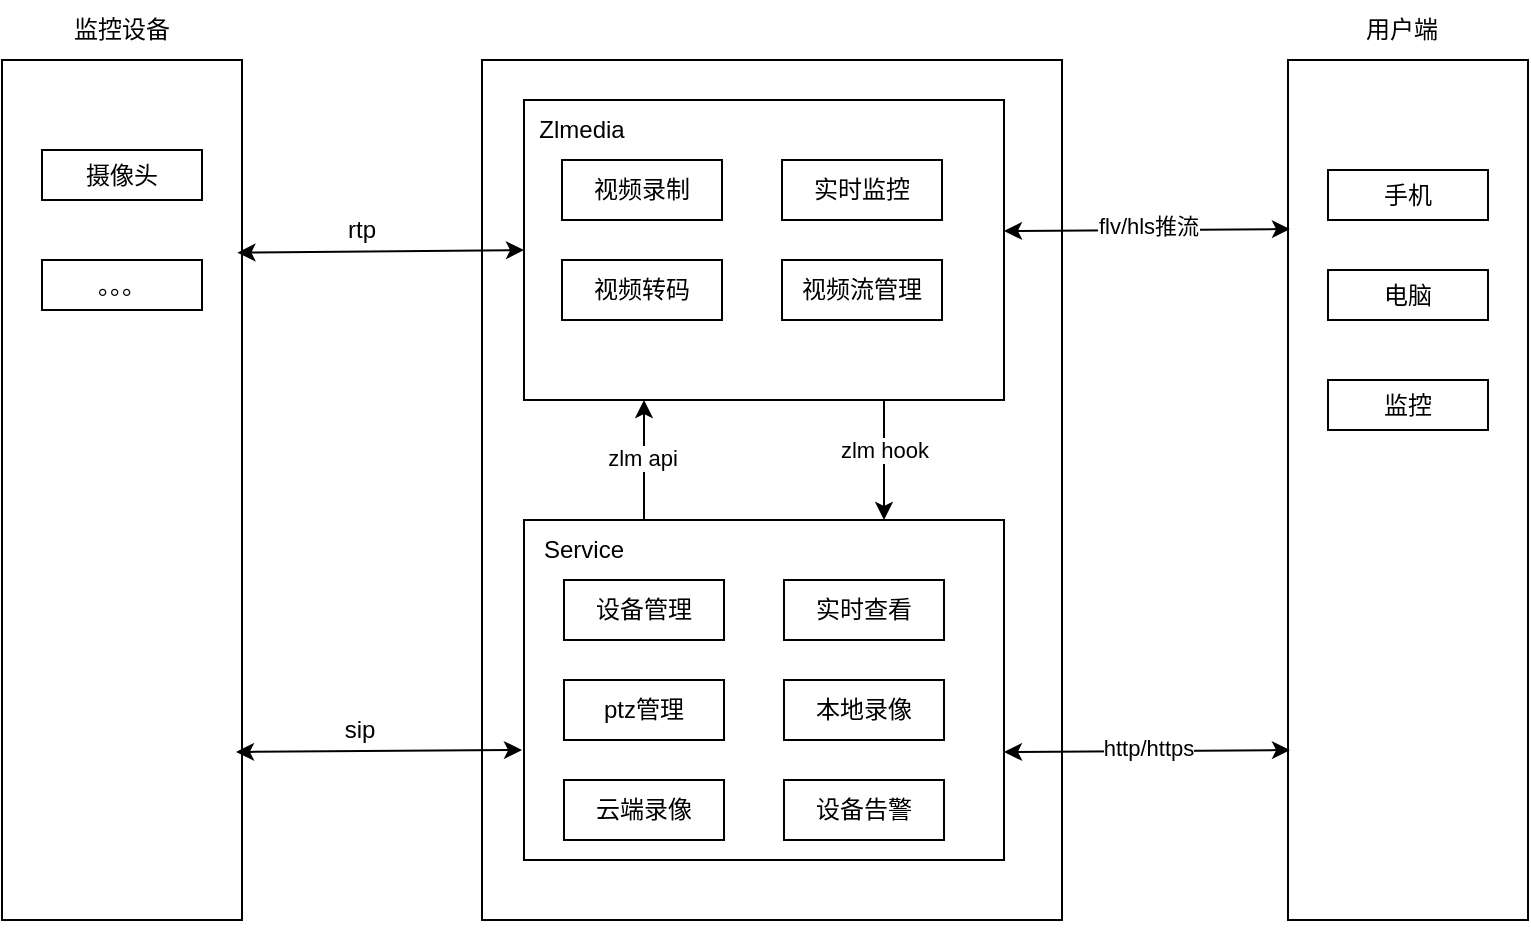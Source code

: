 <mxfile version="24.7.16">
  <diagram name="第 1 页" id="heyNczM2uI43fm2JmB1a">
    <mxGraphModel dx="1207" dy="711" grid="1" gridSize="10" guides="1" tooltips="1" connect="1" arrows="1" fold="1" page="1" pageScale="1" pageWidth="4681" pageHeight="3300" math="0" shadow="0">
      <root>
        <mxCell id="0" />
        <mxCell id="1" parent="0" />
        <mxCell id="DRvAbFxoJKY58EtEUqdg-1" value="" style="rounded=0;whiteSpace=wrap;html=1;" vertex="1" parent="1">
          <mxGeometry x="160" y="120" width="120" height="430" as="geometry" />
        </mxCell>
        <mxCell id="DRvAbFxoJKY58EtEUqdg-2" value="监控设备" style="text;html=1;align=center;verticalAlign=middle;whiteSpace=wrap;rounded=0;" vertex="1" parent="1">
          <mxGeometry x="190" y="90" width="60" height="30" as="geometry" />
        </mxCell>
        <mxCell id="DRvAbFxoJKY58EtEUqdg-3" value="" style="rounded=0;whiteSpace=wrap;html=1;" vertex="1" parent="1">
          <mxGeometry x="400" y="120" width="290" height="430" as="geometry" />
        </mxCell>
        <mxCell id="DRvAbFxoJKY58EtEUqdg-22" style="edgeStyle=orthogonalEdgeStyle;rounded=0;orthogonalLoop=1;jettySize=auto;html=1;exitX=0.75;exitY=1;exitDx=0;exitDy=0;entryX=0.75;entryY=0;entryDx=0;entryDy=0;" edge="1" parent="1" source="DRvAbFxoJKY58EtEUqdg-4" target="DRvAbFxoJKY58EtEUqdg-13">
          <mxGeometry relative="1" as="geometry" />
        </mxCell>
        <mxCell id="DRvAbFxoJKY58EtEUqdg-24" value="zlm hook" style="edgeLabel;html=1;align=center;verticalAlign=middle;resizable=0;points=[];" vertex="1" connectable="0" parent="DRvAbFxoJKY58EtEUqdg-22">
          <mxGeometry x="-0.167" relative="1" as="geometry">
            <mxPoint as="offset" />
          </mxGeometry>
        </mxCell>
        <mxCell id="DRvAbFxoJKY58EtEUqdg-4" value="" style="rounded=0;whiteSpace=wrap;html=1;" vertex="1" parent="1">
          <mxGeometry x="421" y="140" width="240" height="150" as="geometry" />
        </mxCell>
        <mxCell id="DRvAbFxoJKY58EtEUqdg-5" value="Zlmedia" style="text;html=1;align=center;verticalAlign=middle;whiteSpace=wrap;rounded=0;" vertex="1" parent="1">
          <mxGeometry x="420" y="140" width="60" height="30" as="geometry" />
        </mxCell>
        <mxCell id="DRvAbFxoJKY58EtEUqdg-6" value="视频录制" style="rounded=0;whiteSpace=wrap;html=1;" vertex="1" parent="1">
          <mxGeometry x="440" y="170" width="80" height="30" as="geometry" />
        </mxCell>
        <mxCell id="DRvAbFxoJKY58EtEUqdg-7" value="实时监控" style="rounded=0;whiteSpace=wrap;html=1;" vertex="1" parent="1">
          <mxGeometry x="550" y="170" width="80" height="30" as="geometry" />
        </mxCell>
        <mxCell id="DRvAbFxoJKY58EtEUqdg-8" value="视频转码" style="rounded=0;whiteSpace=wrap;html=1;" vertex="1" parent="1">
          <mxGeometry x="440" y="220" width="80" height="30" as="geometry" />
        </mxCell>
        <mxCell id="DRvAbFxoJKY58EtEUqdg-9" value="视频流管理" style="rounded=0;whiteSpace=wrap;html=1;" vertex="1" parent="1">
          <mxGeometry x="550" y="220" width="80" height="30" as="geometry" />
        </mxCell>
        <mxCell id="DRvAbFxoJKY58EtEUqdg-12" value="rtp" style="text;html=1;align=center;verticalAlign=middle;whiteSpace=wrap;rounded=0;" vertex="1" parent="1">
          <mxGeometry x="310" y="190" width="60" height="30" as="geometry" />
        </mxCell>
        <mxCell id="DRvAbFxoJKY58EtEUqdg-21" style="edgeStyle=orthogonalEdgeStyle;rounded=0;orthogonalLoop=1;jettySize=auto;html=1;exitX=0.25;exitY=0;exitDx=0;exitDy=0;entryX=0.25;entryY=1;entryDx=0;entryDy=0;" edge="1" parent="1" source="DRvAbFxoJKY58EtEUqdg-13" target="DRvAbFxoJKY58EtEUqdg-4">
          <mxGeometry relative="1" as="geometry" />
        </mxCell>
        <mxCell id="DRvAbFxoJKY58EtEUqdg-23" value="zlm api" style="edgeLabel;html=1;align=center;verticalAlign=middle;resizable=0;points=[];" vertex="1" connectable="0" parent="DRvAbFxoJKY58EtEUqdg-21">
          <mxGeometry x="0.033" y="1" relative="1" as="geometry">
            <mxPoint as="offset" />
          </mxGeometry>
        </mxCell>
        <mxCell id="DRvAbFxoJKY58EtEUqdg-13" value="" style="rounded=0;whiteSpace=wrap;html=1;" vertex="1" parent="1">
          <mxGeometry x="421" y="350" width="240" height="170" as="geometry" />
        </mxCell>
        <mxCell id="DRvAbFxoJKY58EtEUqdg-14" value="Service" style="text;html=1;align=center;verticalAlign=middle;whiteSpace=wrap;rounded=0;" vertex="1" parent="1">
          <mxGeometry x="421" y="350" width="60" height="30" as="geometry" />
        </mxCell>
        <mxCell id="DRvAbFxoJKY58EtEUqdg-15" value="设备管理" style="rounded=0;whiteSpace=wrap;html=1;" vertex="1" parent="1">
          <mxGeometry x="441" y="380" width="80" height="30" as="geometry" />
        </mxCell>
        <mxCell id="DRvAbFxoJKY58EtEUqdg-16" value="实时查看" style="rounded=0;whiteSpace=wrap;html=1;" vertex="1" parent="1">
          <mxGeometry x="551" y="380" width="80" height="30" as="geometry" />
        </mxCell>
        <mxCell id="DRvAbFxoJKY58EtEUqdg-17" value="ptz管理" style="rounded=0;whiteSpace=wrap;html=1;" vertex="1" parent="1">
          <mxGeometry x="441" y="430" width="80" height="30" as="geometry" />
        </mxCell>
        <mxCell id="DRvAbFxoJKY58EtEUqdg-18" value="本地录像" style="rounded=0;whiteSpace=wrap;html=1;" vertex="1" parent="1">
          <mxGeometry x="551" y="430" width="80" height="30" as="geometry" />
        </mxCell>
        <mxCell id="DRvAbFxoJKY58EtEUqdg-19" value="云端录像" style="rounded=0;whiteSpace=wrap;html=1;" vertex="1" parent="1">
          <mxGeometry x="441" y="480" width="80" height="30" as="geometry" />
        </mxCell>
        <mxCell id="DRvAbFxoJKY58EtEUqdg-20" value="设备告警" style="rounded=0;whiteSpace=wrap;html=1;" vertex="1" parent="1">
          <mxGeometry x="551" y="480" width="80" height="30" as="geometry" />
        </mxCell>
        <mxCell id="DRvAbFxoJKY58EtEUqdg-26" style="edgeStyle=orthogonalEdgeStyle;rounded=0;orthogonalLoop=1;jettySize=auto;html=1;exitX=0.5;exitY=1;exitDx=0;exitDy=0;" edge="1" parent="1" source="DRvAbFxoJKY58EtEUqdg-1" target="DRvAbFxoJKY58EtEUqdg-1">
          <mxGeometry relative="1" as="geometry" />
        </mxCell>
        <mxCell id="DRvAbFxoJKY58EtEUqdg-27" value="" style="endArrow=classic;startArrow=classic;html=1;rounded=0;entryX=0;entryY=0.5;entryDx=0;entryDy=0;exitX=0.981;exitY=0.224;exitDx=0;exitDy=0;exitPerimeter=0;" edge="1" parent="1" source="DRvAbFxoJKY58EtEUqdg-1" target="DRvAbFxoJKY58EtEUqdg-4">
          <mxGeometry width="50" height="50" relative="1" as="geometry">
            <mxPoint x="300" y="215" as="sourcePoint" />
            <mxPoint x="400" y="224.86" as="targetPoint" />
          </mxGeometry>
        </mxCell>
        <mxCell id="DRvAbFxoJKY58EtEUqdg-30" value="sip" style="text;html=1;align=center;verticalAlign=middle;whiteSpace=wrap;rounded=0;" vertex="1" parent="1">
          <mxGeometry x="309" y="440" width="60" height="30" as="geometry" />
        </mxCell>
        <mxCell id="DRvAbFxoJKY58EtEUqdg-31" value="" style="endArrow=classic;startArrow=classic;html=1;rounded=0;entryX=0;entryY=0.5;entryDx=0;entryDy=0;exitX=0.981;exitY=0.224;exitDx=0;exitDy=0;exitPerimeter=0;" edge="1" parent="1">
          <mxGeometry width="50" height="50" relative="1" as="geometry">
            <mxPoint x="277" y="466" as="sourcePoint" />
            <mxPoint x="420" y="465" as="targetPoint" />
          </mxGeometry>
        </mxCell>
        <mxCell id="DRvAbFxoJKY58EtEUqdg-32" value="" style="rounded=0;whiteSpace=wrap;html=1;" vertex="1" parent="1">
          <mxGeometry x="803" y="120" width="120" height="430" as="geometry" />
        </mxCell>
        <mxCell id="DRvAbFxoJKY58EtEUqdg-33" value="用户端" style="text;html=1;align=center;verticalAlign=middle;whiteSpace=wrap;rounded=0;" vertex="1" parent="1">
          <mxGeometry x="830" y="90" width="60" height="30" as="geometry" />
        </mxCell>
        <mxCell id="DRvAbFxoJKY58EtEUqdg-34" value="" style="endArrow=classic;startArrow=classic;html=1;rounded=0;entryX=0;entryY=0.5;entryDx=0;entryDy=0;exitX=0.981;exitY=0.224;exitDx=0;exitDy=0;exitPerimeter=0;" edge="1" parent="1">
          <mxGeometry width="50" height="50" relative="1" as="geometry">
            <mxPoint x="661" y="205.5" as="sourcePoint" />
            <mxPoint x="804" y="204.5" as="targetPoint" />
          </mxGeometry>
        </mxCell>
        <mxCell id="DRvAbFxoJKY58EtEUqdg-35" value="flv/hls推流" style="edgeLabel;html=1;align=center;verticalAlign=middle;resizable=0;points=[];" vertex="1" connectable="0" parent="DRvAbFxoJKY58EtEUqdg-34">
          <mxGeometry x="-0.161" y="3" relative="1" as="geometry">
            <mxPoint x="12" y="1" as="offset" />
          </mxGeometry>
        </mxCell>
        <mxCell id="DRvAbFxoJKY58EtEUqdg-36" value="" style="endArrow=classic;startArrow=classic;html=1;rounded=0;entryX=0;entryY=0.5;entryDx=0;entryDy=0;exitX=0.981;exitY=0.224;exitDx=0;exitDy=0;exitPerimeter=0;" edge="1" parent="1">
          <mxGeometry width="50" height="50" relative="1" as="geometry">
            <mxPoint x="661" y="466" as="sourcePoint" />
            <mxPoint x="804" y="465" as="targetPoint" />
          </mxGeometry>
        </mxCell>
        <mxCell id="DRvAbFxoJKY58EtEUqdg-37" value="http/https" style="edgeLabel;html=1;align=center;verticalAlign=middle;resizable=0;points=[];" vertex="1" connectable="0" parent="DRvAbFxoJKY58EtEUqdg-36">
          <mxGeometry x="-0.161" y="3" relative="1" as="geometry">
            <mxPoint x="12" y="1" as="offset" />
          </mxGeometry>
        </mxCell>
        <mxCell id="DRvAbFxoJKY58EtEUqdg-38" value="手机" style="rounded=0;whiteSpace=wrap;html=1;" vertex="1" parent="1">
          <mxGeometry x="823" y="175" width="80" height="25" as="geometry" />
        </mxCell>
        <mxCell id="DRvAbFxoJKY58EtEUqdg-39" value="电脑" style="rounded=0;whiteSpace=wrap;html=1;" vertex="1" parent="1">
          <mxGeometry x="823" y="225" width="80" height="25" as="geometry" />
        </mxCell>
        <mxCell id="DRvAbFxoJKY58EtEUqdg-40" value="监控" style="rounded=0;whiteSpace=wrap;html=1;" vertex="1" parent="1">
          <mxGeometry x="823" y="280" width="80" height="25" as="geometry" />
        </mxCell>
        <mxCell id="DRvAbFxoJKY58EtEUqdg-41" value="摄像头" style="rounded=0;whiteSpace=wrap;html=1;" vertex="1" parent="1">
          <mxGeometry x="180" y="165" width="80" height="25" as="geometry" />
        </mxCell>
        <mxCell id="DRvAbFxoJKY58EtEUqdg-42" value="。。。" style="rounded=0;whiteSpace=wrap;html=1;" vertex="1" parent="1">
          <mxGeometry x="180" y="220" width="80" height="25" as="geometry" />
        </mxCell>
      </root>
    </mxGraphModel>
  </diagram>
</mxfile>
